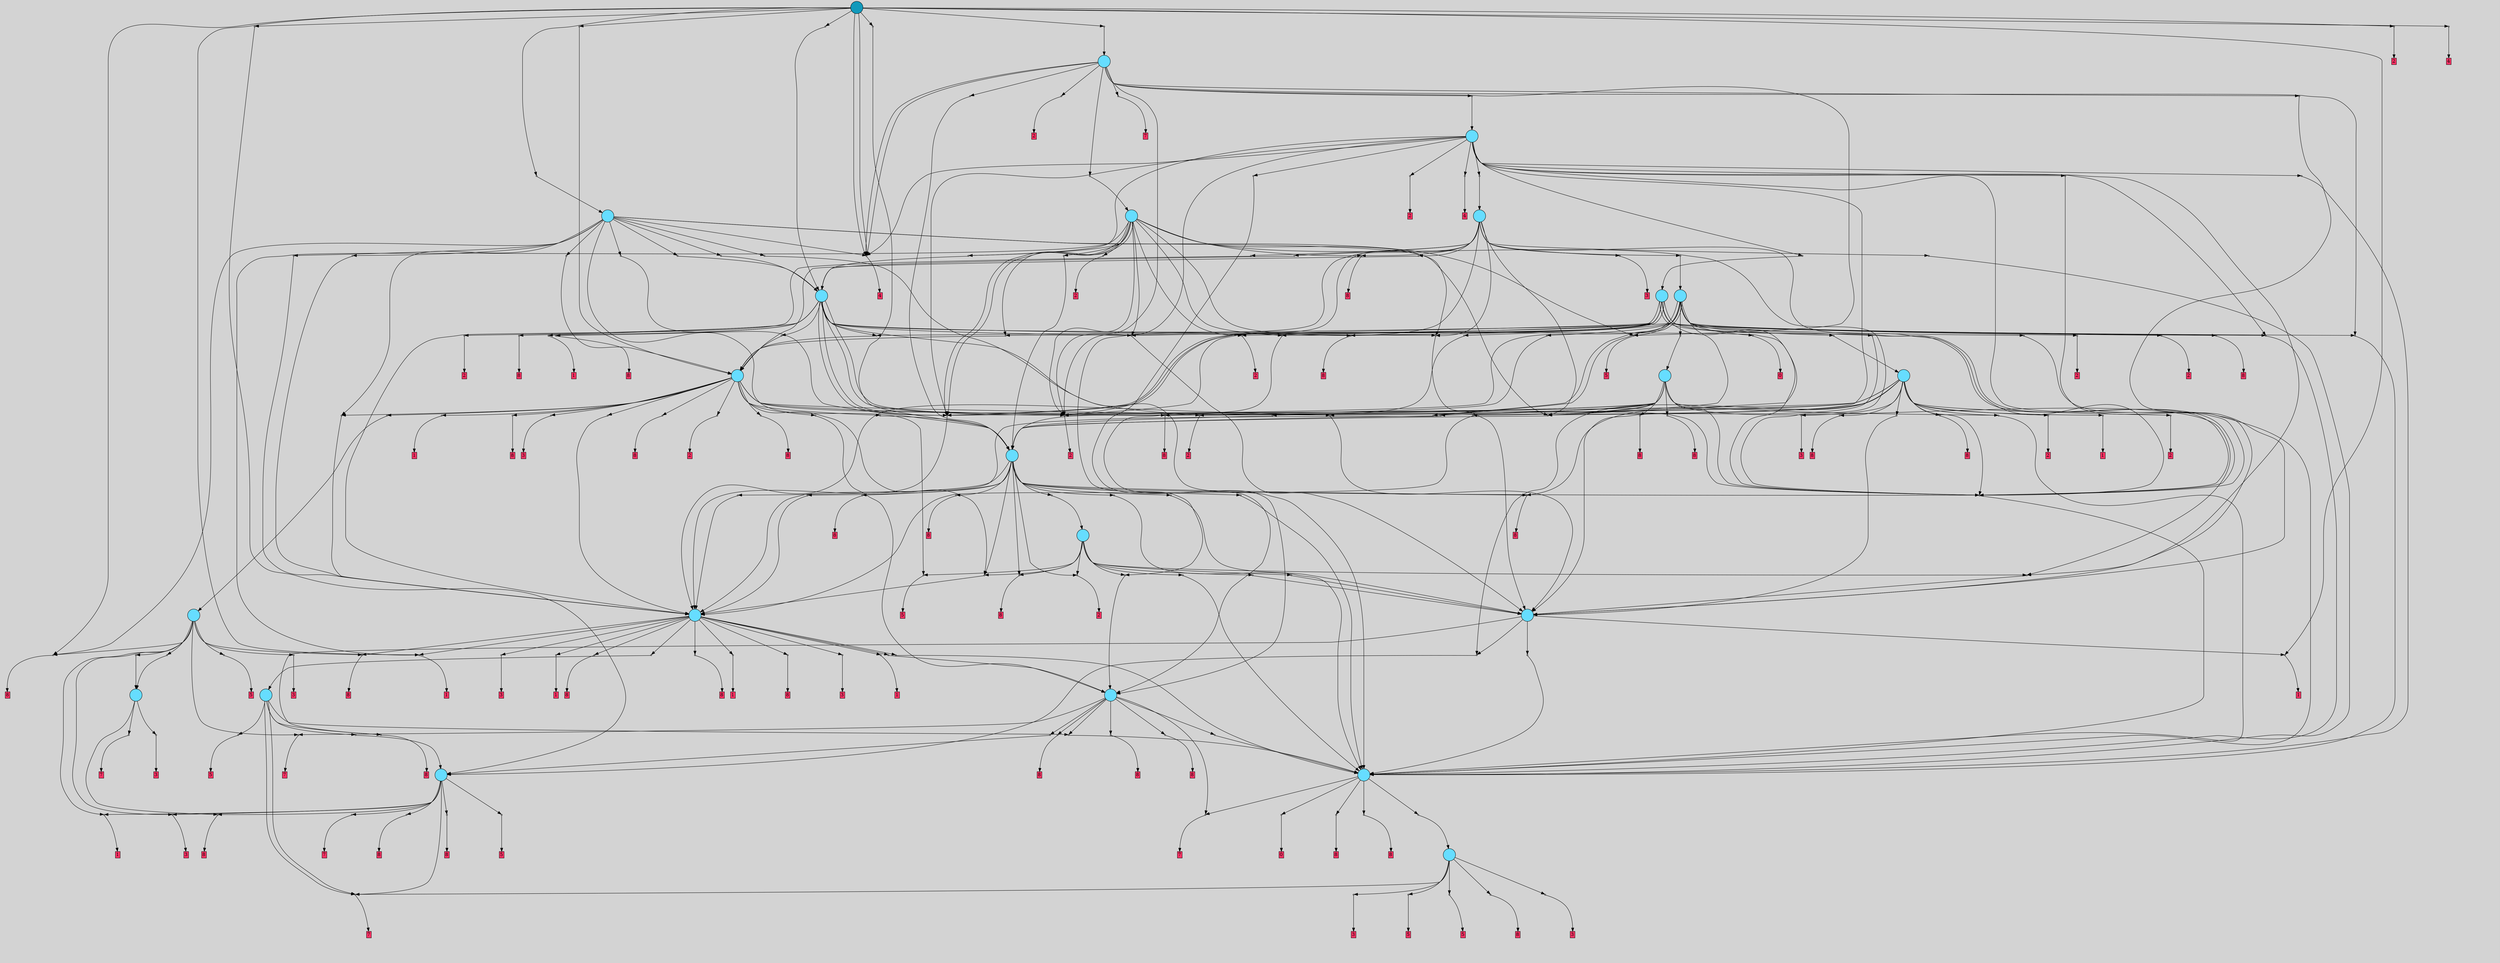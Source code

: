 // File exported with GEGELATI v1.3.1
// On the 2024-07-11 22:49:04
// With the MARL::MarlTPGGraphDotExporter
digraph{
	graph[pad = "0.212, 0.055" bgcolor = lightgray]
	node[shape=circle style = filled label = ""]
		T114 [fillcolor="#66ddff"]
		T218 [fillcolor="#66ddff"]
		T229 [fillcolor="#66ddff"]
		T260 [fillcolor="#66ddff"]
		T272 [fillcolor="#66ddff"]
		T305 [fillcolor="#66ddff"]
		T216 [fillcolor="#66ddff"]
		T324 [fillcolor="#66ddff"]
		T448 [fillcolor="#66ddff"]
		T615 [fillcolor="#66ddff"]
		T669 [fillcolor="#66ddff"]
		T674 [fillcolor="#66ddff"]
		T727 [fillcolor="#66ddff"]
		T770 [fillcolor="#66ddff"]
		T817 [fillcolor="#66ddff"]
		T833 [fillcolor="#66ddff"]
		T839 [fillcolor="#66ddff"]
		T840 [fillcolor="#66ddff"]
		T864 [fillcolor="#66ddff"]
		T882 [fillcolor="#66ddff"]
		T898 [fillcolor="#66ddff"]
		T987 [fillcolor="#66ddff"]
		T1090 [fillcolor="#1199bb"]
		P29604 [fillcolor="#cccccc" shape=point] //
		I29604 [shape=box style=invis label="1|4&4|2#2|5&#92;n2|4&1|2#4|7&#92;n6|4&1|2#2|6&#92;n3|6&2|4#2|0&#92;n6|7&3|1#0|3&#92;n1|4&3|1#4|5&#92;n4|1&3|0#3|3&#92;n0|5&2|1#0|2&#92;n"]
		P29604 -> I29604[style=invis]
		A16656 [fillcolor="#ff3366" shape=box margin=0.03 width=0 height=0 label="3"]
		T114 -> P29604 -> A16656
		P29605 [fillcolor="#cccccc" shape=point] //
		I29605 [shape=box style=invis label="1|3&1|3#4|0&#92;n6|6&1|2#1|6&#92;n4|5&1|1#2|2&#92;n4|0&2|7#4|2&#92;n2|4&3|5#3|5&#92;n4|6&0|4#3|5&#92;n7|7&2|5#3|0&#92;n0|1&4|7#1|6&#92;n"]
		P29605 -> I29605[style=invis]
		A16657 [fillcolor="#ff3366" shape=box margin=0.03 width=0 height=0 label="7"]
		T114 -> P29605 -> A16657
		P29606 [fillcolor="#cccccc" shape=point] //
		I29606 [shape=box style=invis label="3|5&0|6#2|5&#92;n4|4&3|5#4|3&#92;n3|7&4|0#1|5&#92;n8|6&4|7#4|7&#92;n1|2&3|6#1|0&#92;n7|0&2|4#1|3&#92;n2|5&1|3#1|6&#92;n2|2&3|5#4|5&#92;n"]
		P29606 -> I29606[style=invis]
		A16658 [fillcolor="#ff3366" shape=box margin=0.03 width=0 height=0 label="8"]
		T114 -> P29606 -> A16658
		P29607 [fillcolor="#cccccc" shape=point] //
		I29607 [shape=box style=invis label="3|5&0|6#2|5&#92;n0|4&0|1#3|4&#92;n3|7&4|0#1|5&#92;n5|2&4|1#2|0&#92;n2|5&1|3#1|6&#92;n4|4&0|5#2|3&#92;n1|2&3|6#1|0&#92;n7|0&2|4#1|3&#92;n5|6&4|7#4|7&#92;n2|2&3|5#4|5&#92;n"]
		P29607 -> I29607[style=invis]
		A16659 [fillcolor="#ff3366" shape=box margin=0.03 width=0 height=0 label="8"]
		T218 -> P29607 -> A16659
		P29608 [fillcolor="#cccccc" shape=point] //
		I29608 [shape=box style=invis label="7|2&0|6#1|0&#92;n0|4&1|3#1|7&#92;n0|6&3|4#2|5&#92;n6|0&2|1#3|6&#92;n5|5&0|2#0|5&#92;n2|6&3|1#0|2&#92;n5|7&1|5#3|0&#92;n6|2&0|3#1|5&#92;n5|1&2|0#4|3&#92;n5|2&2|2#0|0&#92;n"]
		P29608 -> I29608[style=invis]
		A16660 [fillcolor="#ff3366" shape=box margin=0.03 width=0 height=0 label="7"]
		T218 -> P29608 -> A16660
		P29609 [fillcolor="#cccccc" shape=point] //
		I29609 [shape=box style=invis label="6|3&1|7#4|6&#92;n2|6&1|0#1|7&#92;n3|6&4|1#4|2&#92;n1|2&4|5#0|0&#92;n1|7&3|4#4|5&#92;n6|6&2|7#1|7&#92;n1|3&3|0#0|6&#92;n7|5&1|4#3|3&#92;n4|2&2|7#0|4&#92;n2|0&2|2#3|5&#92;n"]
		P29609 -> I29609[style=invis]
		A16661 [fillcolor="#ff3366" shape=box margin=0.03 width=0 height=0 label="3"]
		T218 -> P29609 -> A16661
		P29610 [fillcolor="#cccccc" shape=point] //
		I29610 [shape=box style=invis label="0|0&0|6#1|7&#92;n3|1&1|5#2|5&#92;n8|7&2|3#1|6&#92;n"]
		P29610 -> I29610[style=invis]
		A16662 [fillcolor="#ff3366" shape=box margin=0.03 width=0 height=0 label="3"]
		T218 -> P29610 -> A16662
		P29611 [fillcolor="#cccccc" shape=point] //
		I29611 [shape=box style=invis label="6|2&3|5#0|2&#92;n6|4&4|6#4|0&#92;n7|6&0|1#4|3&#92;n"]
		P29611 -> I29611[style=invis]
		A16663 [fillcolor="#ff3366" shape=box margin=0.03 width=0 height=0 label="5"]
		T218 -> P29611 -> A16663
		P29612 [fillcolor="#cccccc" shape=point] //
		I29612 [shape=box style=invis label="3|2&2|1#4|0&#92;n1|5&4|5#4|4&#92;n6|7&2|4#3|7&#92;n1|7&2|3#0|6&#92;n3|6&3|5#4|4&#92;n1|4&1|0#0|4&#92;n1|3&4|5#3|2&#92;n6|7&1|6#1|7&#92;n"]
		P29612 -> I29612[style=invis]
		A16664 [fillcolor="#ff3366" shape=box margin=0.03 width=0 height=0 label="5"]
		T218 -> P29612 -> A16664
		P29613 [fillcolor="#cccccc" shape=point] //
		I29613 [shape=box style=invis label="3|5&0|6#2|5&#92;n2|2&3|5#4|5&#92;n3|7&4|0#1|5&#92;n2|5&1|3#1|6&#92;n1|2&3|6#1|0&#92;n7|0&2|4#1|5&#92;n8|6&4|7#4|7&#92;n4|4&0|5#4|3&#92;n"]
		P29613 -> I29613[style=invis]
		A16665 [fillcolor="#ff3366" shape=box margin=0.03 width=0 height=0 label="8"]
		T229 -> P29613 -> A16665
		P29614 [fillcolor="#cccccc" shape=point] //
		I29614 [shape=box style=invis label="4|4&0|6#1|7&#92;n0|2&2|4#1|4&#92;n3|5&4|4#3|7&#92;n0|1&1|1#4|6&#92;n7|7&4|4#4|1&#92;n5|5&1|6#2|6&#92;n7|6&0|1#2|1&#92;n2|4&3|6#0|7&#92;n5|6&0|1#0|2&#92;n"]
		P29614 -> I29614[style=invis]
		A16666 [fillcolor="#ff3366" shape=box margin=0.03 width=0 height=0 label="0"]
		T229 -> P29614 -> A16666
		P29615 [fillcolor="#cccccc" shape=point] //
		I29615 [shape=box style=invis label="6|3&1|7#4|6&#92;n2|6&1|0#1|7&#92;n3|6&4|1#4|2&#92;n1|2&4|5#0|0&#92;n2|0&2|0#3|5&#92;n6|6&2|7#1|7&#92;n1|3&3|0#0|6&#92;n7|5&1|4#3|3&#92;n4|2&2|7#0|4&#92;n1|7&3|4#4|5&#92;n"]
		P29615 -> I29615[style=invis]
		T229 -> P29615 -> T218
		P29616 [fillcolor="#cccccc" shape=point] //
		I29616 [shape=box style=invis label="3|3&0|7#1|6&#92;n4|5&4|1#1|1&#92;n8|5&1|6#4|1&#92;n7|0&2|4#3|0&#92;n"]
		P29616 -> I29616[style=invis]
		A16667 [fillcolor="#ff3366" shape=box margin=0.03 width=0 height=0 label="7"]
		T229 -> P29616 -> A16667
		P29617 [fillcolor="#cccccc" shape=point] //
		I29617 [shape=box style=invis label="3|5&0|6#2|5&#92;n5|6&0|6#2|1&#92;n3|7&4|0#1|5&#92;n2|5&1|3#1|6&#92;n1|2&3|6#1|0&#92;n0|4&0|1#3|4&#92;n7|0&2|4#1|3&#92;n8|6&4|7#4|7&#92;n4|4&0|5#4|3&#92;n2|2&3|5#4|5&#92;n"]
		P29617 -> I29617[style=invis]
		A16668 [fillcolor="#ff3366" shape=box margin=0.03 width=0 height=0 label="8"]
		T229 -> P29617 -> A16668
		P29618 [fillcolor="#cccccc" shape=point] //
		I29618 [shape=box style=invis label="0|5&2|1#2|6&#92;n4|6&3|6#0|3&#92;n6|0&3|1#2|0&#92;n4|0&0|5#4|1&#92;n1|2&4|6#0|2&#92;n"]
		P29618 -> I29618[style=invis]
		A16669 [fillcolor="#ff3366" shape=box margin=0.03 width=0 height=0 label="1"]
		T260 -> P29618 -> A16669
		P29619 [fillcolor="#cccccc" shape=point] //
		I29619 [shape=box style=invis label="6|3&1|7#4|6&#92;n2|6&1|0#1|7&#92;n1|2&4|5#0|0&#92;n1|3&3|0#0|6&#92;n6|6&2|7#1|7&#92;n1|7&3|4#4|5&#92;n7|2&1|4#3|3&#92;n4|2&2|7#0|4&#92;n2|0&2|2#3|5&#92;n"]
		P29619 -> I29619[style=invis]
		A16670 [fillcolor="#ff3366" shape=box margin=0.03 width=0 height=0 label="3"]
		T260 -> P29619 -> A16670
		P29620 [fillcolor="#cccccc" shape=point] //
		I29620 [shape=box style=invis label="7|7&4|2#2|3&#92;n6|5&2|5#3|1&#92;n0|0&3|4#4|7&#92;n4|5&3|5#0|5&#92;n5|2&3|7#1|4&#92;n"]
		P29620 -> I29620[style=invis]
		A16671 [fillcolor="#ff3366" shape=box margin=0.03 width=0 height=0 label="7"]
		T260 -> P29620 -> A16671
		P29621 [fillcolor="#cccccc" shape=point] //
		I29621 [shape=box style=invis label="5|7&4|5#1|3&#92;n3|5&0|6#2|5&#92;n2|2&3|0#4|5&#92;n3|7&4|0#1|5&#92;n5|2&4|1#2|0&#92;n4|4&0|5#4|3&#92;n1|2&3|6#1|0&#92;n7|0&2|4#2|3&#92;n5|6&4|7#4|7&#92;n0|4&0|1#3|4&#92;n"]
		P29621 -> I29621[style=invis]
		A16672 [fillcolor="#ff3366" shape=box margin=0.03 width=0 height=0 label="8"]
		T260 -> P29621 -> A16672
		T260 -> P29608
		P29622 [fillcolor="#cccccc" shape=point] //
		I29622 [shape=box style=invis label="3|5&0|6#2|5&#92;n1|2&3|6#1|0&#92;n3|7&4|0#1|5&#92;n5|2&4|1#2|0&#92;n2|5&1|3#1|6&#92;n4|4&0|5#4|3&#92;n0|4&0|1#3|4&#92;n7|0&2|4#1|3&#92;n5|6&4|7#4|7&#92;n2|2&3|5#4|5&#92;n"]
		P29622 -> I29622[style=invis]
		A16673 [fillcolor="#ff3366" shape=box margin=0.03 width=0 height=0 label="8"]
		T260 -> P29622 -> A16673
		P29623 [fillcolor="#cccccc" shape=point] //
		I29623 [shape=box style=invis label="0|6&2|0#2|5&#92;n3|4&2|2#4|0&#92;n4|5&3|0#2|4&#92;n4|0&0|4#1|5&#92;n"]
		P29623 -> I29623[style=invis]
		A16674 [fillcolor="#ff3366" shape=box margin=0.03 width=0 height=0 label="5"]
		T260 -> P29623 -> A16674
		T260 -> P29606
		P29624 [fillcolor="#cccccc" shape=point] //
		I29624 [shape=box style=invis label="7|2&0|6#1|0&#92;n0|4&1|3#1|7&#92;n0|6&3|4#2|5&#92;n4|5&4|2#2|5&#92;n2|7&1|5#3|0&#92;n6|0&2|1#3|6&#92;n2|6&3|1#0|2&#92;n5|5&0|2#0|5&#92;n6|2&0|3#1|7&#92;n5|2&2|2#0|0&#92;n"]
		P29624 -> I29624[style=invis]
		A16675 [fillcolor="#ff3366" shape=box margin=0.03 width=0 height=0 label="7"]
		T272 -> P29624 -> A16675
		P29625 [fillcolor="#cccccc" shape=point] //
		I29625 [shape=box style=invis label="3|7&4|0#1|5&#92;n2|5&1|3#1|6&#92;n3|5&0|6#2|5&#92;n8|6&4|7#4|4&#92;n1|2&3|6#1|0&#92;n7|0&2|4#1|3&#92;n4|4&2|5#4|3&#92;n"]
		P29625 -> I29625[style=invis]
		T272 -> P29625 -> T114
		P29626 [fillcolor="#cccccc" shape=point] //
		I29626 [shape=box style=invis label="1|7&3|4#4|5&#92;n7|2&1|4#3|3&#92;n2|5&2|2#3|5&#92;n0|3&1|7#4|6&#92;n1|2&3|5#0|0&#92;n4|2&2|7#0|4&#92;n6|6&0|7#1|5&#92;n"]
		P29626 -> I29626[style=invis]
		A16676 [fillcolor="#ff3366" shape=box margin=0.03 width=0 height=0 label="3"]
		T272 -> P29626 -> A16676
		P29627 [fillcolor="#cccccc" shape=point] //
		I29627 [shape=box style=invis label="7|6&0|1#4|3&#92;n6|2&3|5#0|2&#92;n3|7&2|0#1|7&#92;n"]
		P29627 -> I29627[style=invis]
		A16677 [fillcolor="#ff3366" shape=box margin=0.03 width=0 height=0 label="5"]
		T272 -> P29627 -> A16677
		T272 -> P29618
		P29628 [fillcolor="#cccccc" shape=point] //
		I29628 [shape=box style=invis label="7|5&0|6#2|5&#92;n8|6&4|7#4|7&#92;n3|7&4|0#1|5&#92;n4|5&4|4#3|4&#92;n1|2&3|6#1|0&#92;n2|2&3|5#2|5&#92;n3|7&3|5#4|3&#92;n7|0&2|4#1|5&#92;n4|4&0|5#4|3&#92;n"]
		P29628 -> I29628[style=invis]
		A16678 [fillcolor="#ff3366" shape=box margin=0.03 width=0 height=0 label="8"]
		T272 -> P29628 -> A16678
		P29629 [fillcolor="#cccccc" shape=point] //
		I29629 [shape=box style=invis label="0|5&4|2#0|6&#92;n2|2&4|0#2|4&#92;n1|6&2|2#2|7&#92;n8|2&3|2#4|5&#92;n3|3&2|0#1|3&#92;n8|5&1|4#4|1&#92;n6|0&4|3#4|1&#92;n0|3&1|6#0|3&#92;n8|5&0|0#1|6&#92;n6|1&0|0#2|6&#92;n"]
		P29629 -> I29629[style=invis]
		T272 -> P29629 -> T114
		T272 -> P29619
		P29630 [fillcolor="#cccccc" shape=point] //
		I29630 [shape=box style=invis label="1|2&3|6#1|0&#92;n4|4&3|5#4|3&#92;n3|7&4|0#1|5&#92;n8|6&4|7#4|7&#92;n3|5&0|6#2|5&#92;n7|0&2|4#1|3&#92;n2|5&1|3#1|6&#92;n2|6&3|5#4|5&#92;n"]
		P29630 -> I29630[style=invis]
		A16679 [fillcolor="#ff3366" shape=box margin=0.03 width=0 height=0 label="8"]
		T272 -> P29630 -> A16679
		P29631 [fillcolor="#cccccc" shape=point] //
		I29631 [shape=box style=invis label="4|7&1|2#1|4&#92;n0|0&4|0#1|5&#92;n5|7&1|1#3|4&#92;n2|1&2|4#4|1&#92;n"]
		P29631 -> I29631[style=invis]
		T305 -> P29631 -> T229
		P29632 [fillcolor="#cccccc" shape=point] //
		I29632 [shape=box style=invis label="7|6&2|7#3|7&#92;n0|0&4|5#4|2&#92;n8|1&0|4#0|4&#92;n6|5&2|7#0|1&#92;n3|0&1|2#1|1&#92;n0|5&4|0#2|1&#92;n3|0&0|2#0|7&#92;n2|5&2|5#4|6&#92;n4|3&0|3#0|3&#92;n"]
		P29632 -> I29632[style=invis]
		A16680 [fillcolor="#ff3366" shape=box margin=0.03 width=0 height=0 label="8"]
		T305 -> P29632 -> A16680
		P29633 [fillcolor="#cccccc" shape=point] //
		I29633 [shape=box style=invis label="1|0&4|3#0|6&#92;n6|3&3|5#0|0&#92;n8|4&1|7#0|4&#92;n7|6&0|6#0|7&#92;n7|1&3|6#1|2&#92;n6|3&2|5#1|4&#92;n1|2&4|3#4|0&#92;n1|7&1|7#1|3&#92;n"]
		P29633 -> I29633[style=invis]
		T305 -> P29633 -> T260
		T305 -> P29624
		P29634 [fillcolor="#cccccc" shape=point] //
		I29634 [shape=box style=invis label="0|5&4|0#2|1&#92;n4|3&0|6#0|3&#92;n8|1&0|4#0|4&#92;n6|5&2|7#0|1&#92;n3|0&0|2#0|7&#92;n2|5&2|5#4|6&#92;n5|7&3|1#2|0&#92;n0|0&4|5#4|2&#92;n"]
		P29634 -> I29634[style=invis]
		A16681 [fillcolor="#ff3366" shape=box margin=0.03 width=0 height=0 label="8"]
		T305 -> P29634 -> A16681
		T305 -> P29616
		P29635 [fillcolor="#cccccc" shape=point] //
		I29635 [shape=box style=invis label="0|0&4|0#4|5&#92;n4|7&1|2#1|4&#92;n5|7&1|1#3|4&#92;n8|7&3|4#4|3&#92;n2|1&2|4#4|1&#92;n"]
		P29635 -> I29635[style=invis]
		T305 -> P29635 -> T229
		P29636 [fillcolor="#cccccc" shape=point] //
		I29636 [shape=box style=invis label="2|2&3|0#4|5&#92;n3|5&0|6#2|5&#92;n3|7&4|0#1|5&#92;n5|7&4|5#1|3&#92;n5|2&4|1#2|0&#92;n4|4&0|5#4|3&#92;n1|2&3|6#3|0&#92;n4|0&2|4#2|3&#92;n5|6&4|7#4|7&#92;n0|4&0|1#3|4&#92;n"]
		P29636 -> I29636[style=invis]
		A16682 [fillcolor="#ff3366" shape=box margin=0.03 width=0 height=0 label="8"]
		T305 -> P29636 -> A16682
		P29637 [fillcolor="#cccccc" shape=point] //
		I29637 [shape=box style=invis label="5|7&1|1#3|4&#92;n2|1&2|4#4|1&#92;n4|7&1|2#1|4&#92;n0|0&4|0#4|5&#92;n7|7&2|1#3|1&#92;n"]
		P29637 -> I29637[style=invis]
		T216 -> P29637 -> T229
		P29638 [fillcolor="#cccccc" shape=point] //
		I29638 [shape=box style=invis label="1|7&1|1#3|6&#92;n7|6&2|7#3|7&#92;n0|3&4|5#4|2&#92;n6|5&2|7#0|1&#92;n4|3&0|3#0|3&#92;n2|5&2|5#4|6&#92;n0|5&4|0#2|1&#92;n3|0&0|5#2|7&#92;n3|1&4|1#1|2&#92;n"]
		P29638 -> I29638[style=invis]
		A16683 [fillcolor="#ff3366" shape=box margin=0.03 width=0 height=0 label="8"]
		T216 -> P29638 -> A16683
		P29639 [fillcolor="#cccccc" shape=point] //
		I29639 [shape=box style=invis label="7|6&1|7#1|4&#92;n0|5&2|1#2|2&#92;n4|0&0|5#4|1&#92;n1|2&4|6#0|2&#92;n2|2&0|0#0|6&#92;n2|0&3|1#2|0&#92;n"]
		P29639 -> I29639[style=invis]
		A16684 [fillcolor="#ff3366" shape=box margin=0.03 width=0 height=0 label="1"]
		T216 -> P29639 -> A16684
		P29640 [fillcolor="#cccccc" shape=point] //
		I29640 [shape=box style=invis label="1|0&4|3#2|6&#92;n6|3&3|5#0|0&#92;n8|4&1|7#0|4&#92;n6|3&2|5#1|4&#92;n7|1&3|6#1|2&#92;n1|7&1|7#1|3&#92;n1|2&4|3#4|0&#92;n"]
		P29640 -> I29640[style=invis]
		T216 -> P29640 -> T260
		T324 -> P29638
		P29641 [fillcolor="#cccccc" shape=point] //
		I29641 [shape=box style=invis label="8|4&1|0#3|5&#92;n4|5&2|0#1|2&#92;n2|2&4|6#0|4&#92;n3|4&1|1#1|7&#92;n6|0&4|3#3|3&#92;n"]
		P29641 -> I29641[style=invis]
		A16685 [fillcolor="#ff3366" shape=box margin=0.03 width=0 height=0 label="5"]
		T324 -> P29641 -> A16685
		P29642 [fillcolor="#cccccc" shape=point] //
		I29642 [shape=box style=invis label="7|1&3|6#1|2&#92;n1|7&1|7#1|3&#92;n1|0&4|1#0|6&#92;n6|3&3|5#0|0&#92;n1|2&3|3#4|0&#92;n"]
		P29642 -> I29642[style=invis]
		T324 -> P29642 -> T260
		T324 -> P29631
		T324 -> P29608
		T324 -> P29608
		P29643 [fillcolor="#cccccc" shape=point] //
		I29643 [shape=box style=invis label="4|1&0|5#4|1&#92;n0|5&2|1#2|6&#92;n0|1&3|5#1|0&#92;n6|2&4|0#0|6&#92;n2|5&4|0#4|5&#92;n6|0&3|1#2|2&#92;n"]
		P29643 -> I29643[style=invis]
		A16686 [fillcolor="#ff3366" shape=box margin=0.03 width=0 height=0 label="1"]
		T448 -> P29643 -> A16686
		P29644 [fillcolor="#cccccc" shape=point] //
		I29644 [shape=box style=invis label="1|7&1|1#3|6&#92;n0|5&4|0#2|1&#92;n6|5&2|7#0|1&#92;n4|3&0|3#0|3&#92;n2|5&4|5#4|6&#92;n3|1&4|1#1|2&#92;n3|0&0|5#2|7&#92;n7|3&2|7#3|7&#92;n"]
		P29644 -> I29644[style=invis]
		A16687 [fillcolor="#ff3366" shape=box margin=0.03 width=0 height=0 label="8"]
		T448 -> P29644 -> A16687
		P29645 [fillcolor="#cccccc" shape=point] //
		I29645 [shape=box style=invis label="5|7&1|1#4|4&#92;n8|4&0|6#4|5&#92;n0|0&4|0#0|5&#92;n8|1&1|6#3|7&#92;n0|6&0|7#3|6&#92;n"]
		P29645 -> I29645[style=invis]
		T448 -> P29645 -> T229
		P29646 [fillcolor="#cccccc" shape=point] //
		I29646 [shape=box style=invis label="5|5&0|6#2|1&#92;n4|5&4|5#4|5&#92;n0|2&1|3#4|0&#92;n3|2&4|4#4|7&#92;n0|1&1|1#4|6&#92;n4|6&0|6#1|7&#92;n8|0&2|4#2|0&#92;n7|6&1|1#1|1&#92;n4|6&1|2#3|2&#92;n8|6&0|1#0|2&#92;n"]
		P29646 -> I29646[style=invis]
		T448 -> P29646 -> T305
		P29647 [fillcolor="#cccccc" shape=point] //
		I29647 [shape=box style=invis label="0|3&0|6#1|7&#92;n4|0&2|0#4|5&#92;n8|7&2|3#1|6&#92;n"]
		P29647 -> I29647[style=invis]
		A16688 [fillcolor="#ff3366" shape=box margin=0.03 width=0 height=0 label="3"]
		T448 -> P29647 -> A16688
		P29648 [fillcolor="#cccccc" shape=point] //
		I29648 [shape=box style=invis label="0|5&2|1#2|2&#92;n8|6&2|1#4|2&#92;n6|0&3|1#2|0&#92;n4|0&0|5#4|3&#92;n1|2&4|2#0|2&#92;n"]
		P29648 -> I29648[style=invis]
		A16689 [fillcolor="#ff3366" shape=box margin=0.03 width=0 height=0 label="1"]
		T448 -> P29648 -> A16689
		P29649 [fillcolor="#cccccc" shape=point] //
		I29649 [shape=box style=invis label="0|5&0|1#2|2&#92;n0|6&1|6#2|4&#92;n8|3&2|1#0|5&#92;n5|0&4|7#0|1&#92;n0|5&4|5#2|6&#92;n8|3&4|6#0|3&#92;n6|2&4|1#4|4&#92;n"]
		P29649 -> I29649[style=invis]
		A16690 [fillcolor="#ff3366" shape=box margin=0.03 width=0 height=0 label="3"]
		T448 -> P29649 -> A16690
		P29650 [fillcolor="#cccccc" shape=point] //
		I29650 [shape=box style=invis label="6|6&3|3#2|0&#92;n6|2&3|5#0|0&#92;n7|6&1|6#0|1&#92;n1|0&4|3#0|7&#92;n7|1&3|6#1|2&#92;n"]
		P29650 -> I29650[style=invis]
		T448 -> P29650 -> T324
		P29651 [fillcolor="#cccccc" shape=point] //
		I29651 [shape=box style=invis label="1|2&4|6#0|2&#92;n3|1&0|0#0|3&#92;n5|6&3|6#0|3&#92;n4|0&0|5#4|1&#92;n0|5&2|1#2|2&#92;n6|0&3|1#2|0&#92;n"]
		P29651 -> I29651[style=invis]
		A16691 [fillcolor="#ff3366" shape=box margin=0.03 width=0 height=0 label="1"]
		T448 -> P29651 -> A16691
		P29652 [fillcolor="#cccccc" shape=point] //
		I29652 [shape=box style=invis label="7|2&3|6#1|2&#92;n6|3&3|5#0|0&#92;n8|4&1|7#0|4&#92;n6|3&2|5#1|4&#92;n1|0&4|3#2|6&#92;n1|7&1|7#1|3&#92;n1|2&4|3#4|0&#92;n"]
		P29652 -> I29652[style=invis]
		A16692 [fillcolor="#ff3366" shape=box margin=0.03 width=0 height=0 label="1"]
		T448 -> P29652 -> A16692
		T448 -> P29628
		P29653 [fillcolor="#cccccc" shape=point] //
		I29653 [shape=box style=invis label="1|7&1|1#3|6&#92;n0|5&4|0#2|1&#92;n6|5&2|7#0|1&#92;n4|3&0|5#0|3&#92;n7|3&2|3#3|7&#92;n0|1&0|2#1|4&#92;n2|5&4|5#4|6&#92;n3|0&0|5#2|7&#92;n"]
		P29653 -> I29653[style=invis]
		A16693 [fillcolor="#ff3366" shape=box margin=0.03 width=0 height=0 label="8"]
		T448 -> P29653 -> A16693
		P29654 [fillcolor="#cccccc" shape=point] //
		I29654 [shape=box style=invis label="0|5&4|0#2|1&#92;n0|0&4|5#4|2&#92;n8|1&0|4#0|4&#92;n6|5&2|7#0|1&#92;n3|0&1|2#1|1&#92;n3|0&0|2#0|7&#92;n2|5&2|5#4|6&#92;n5|7&3|1#2|0&#92;n4|3&0|3#0|3&#92;n"]
		P29654 -> I29654[style=invis]
		A16694 [fillcolor="#ff3366" shape=box margin=0.03 width=0 height=0 label="8"]
		T448 -> P29654 -> A16694
		P29655 [fillcolor="#cccccc" shape=point] //
		I29655 [shape=box style=invis label="6|6&3|7#1|1&#92;n5|0&0|0#1|6&#92;n3|0&2|7#2|5&#92;n"]
		P29655 -> I29655[style=invis]
		T615 -> P29655 -> T216
		P29656 [fillcolor="#cccccc" shape=point] //
		I29656 [shape=box style=invis label="1|7&1|1#3|6&#92;n1|5&2|4#2|4&#92;n3|0&3|2#1|3&#92;n7|6&2|7#3|7&#92;n0|3&4|5#4|2&#92;n3|1&4|1#1|2&#92;n4|3&0|3#0|3&#92;n8|5&4|5#4|6&#92;n3|0&0|5#2|7&#92;n6|5&2|7#0|1&#92;n"]
		P29656 -> I29656[style=invis]
		A16695 [fillcolor="#ff3366" shape=box margin=0.03 width=0 height=0 label="8"]
		T615 -> P29656 -> A16695
		P29657 [fillcolor="#cccccc" shape=point] //
		I29657 [shape=box style=invis label="8|4&4|6#0|5&#92;n6|5&2|7#0|1&#92;n7|6&2|7#3|7&#92;n0|3&4|5#4|2&#92;n1|7&1|1#3|6&#92;n4|3&0|3#0|3&#92;n2|5&2|5#4|6&#92;n3|1&4|1#1|2&#92;n3|0&0|5#2|7&#92;n0|5&4|4#2|1&#92;n"]
		P29657 -> I29657[style=invis]
		A16696 [fillcolor="#ff3366" shape=box margin=0.03 width=0 height=0 label="2"]
		T615 -> P29657 -> A16696
		P29658 [fillcolor="#cccccc" shape=point] //
		I29658 [shape=box style=invis label="8|1&2|4#4|1&#92;n1|3&3|2#4|0&#92;n8|4&0|4#4|5&#92;n0|0&4|0#1|5&#92;n4|7&1|2#1|4&#92;n"]
		P29658 -> I29658[style=invis]
		T615 -> P29658 -> T229
		P29659 [fillcolor="#cccccc" shape=point] //
		I29659 [shape=box style=invis label="3|1&3|4#4|4&#92;n5|6&3|6#0|2&#92;n2|3&0|1#0|6&#92;n2|7&1|3#3|5&#92;n2|1&0|2#0|7&#92;n1|0&3|1#4|3&#92;n"]
		P29659 -> I29659[style=invis]
		T615 -> P29659 -> T448
		P29660 [fillcolor="#cccccc" shape=point] //
		I29660 [shape=box style=invis label="8|0&3|4#1|0&#92;n2|1&3|2#4|3&#92;n8|6&0|1#0|2&#92;n4|6&3|1#4|0&#92;n0|1&1|1#4|0&#92;n2|1&0|1#0|0&#92;n7|0&1|1#1|1&#92;n0|2&4|3#4|0&#92;n"]
		P29660 -> I29660[style=invis]
		T615 -> P29660 -> T305
		P29661 [fillcolor="#cccccc" shape=point] //
		I29661 [shape=box style=invis label="1|3&1|2#1|4&#92;n6|6&3|7#1|1&#92;n1|7&1|4#1|0&#92;n3|4&3|3#3|4&#92;n3|0&0|4#2|5&#92;n"]
		P29661 -> I29661[style=invis]
		T615 -> P29661 -> T216
		P29662 [fillcolor="#cccccc" shape=point] //
		I29662 [shape=box style=invis label="0|5&2|1#2|2&#92;n2|5&4|0#4|5&#92;n7|4&3|3#0|1&#92;n6|0&3|5#2|2&#92;n4|6&3|6#0|3&#92;n0|3&0|6#0|4&#92;n4|0&2|2#4|3&#92;n7|4&4|6#2|3&#92;n"]
		P29662 -> I29662[style=invis]
		T615 -> P29662 -> T216
		P29663 [fillcolor="#cccccc" shape=point] //
		I29663 [shape=box style=invis label="6|4&4|6#4|0&#92;n7|6&0|0#4|3&#92;n8|0&1|1#2|0&#92;n7|0&4|6#0|0&#92;n"]
		P29663 -> I29663[style=invis]
		A16697 [fillcolor="#ff3366" shape=box margin=0.03 width=0 height=0 label="5"]
		T615 -> P29663 -> A16697
		P29664 [fillcolor="#cccccc" shape=point] //
		I29664 [shape=box style=invis label="1|7&1|1#3|6&#92;n0|3&4|5#4|2&#92;n3|0&3|2#1|3&#92;n7|6&2|7#3|7&#92;n1|5&2|4#2|4&#92;n3|1&4|1#1|2&#92;n4|3&0|3#0|3&#92;n8|5&4|7#4|6&#92;n3|0&0|5#2|7&#92;n6|5&2|7#0|1&#92;n"]
		P29664 -> I29664[style=invis]
		A16698 [fillcolor="#ff3366" shape=box margin=0.03 width=0 height=0 label="8"]
		T669 -> P29664 -> A16698
		T669 -> P29657
		P29665 [fillcolor="#cccccc" shape=point] //
		I29665 [shape=box style=invis label="7|5&2|4#4|2&#92;n8|6&2|6#1|4&#92;n3|5&4|0#0|5&#92;n0|0&0|0#3|7&#92;n0|7&4|6#1|1&#92;n8|1&1|2#1|5&#92;n"]
		P29665 -> I29665[style=invis]
		T669 -> P29665 -> T229
		P29666 [fillcolor="#cccccc" shape=point] //
		I29666 [shape=box style=invis label="1|7&1|1#3|6&#92;n1|6&2|4#2|4&#92;n4|3&0|3#0|3&#92;n7|6&2|7#3|7&#92;n3|0&0|1#4|4&#92;n3|0&3|2#1|3&#92;n6|5&2|7#0|4&#92;n8|5&4|5#4|6&#92;n3|0&0|5#2|7&#92;n5|3&4|5#4|2&#92;n"]
		P29666 -> I29666[style=invis]
		A16699 [fillcolor="#ff3366" shape=box margin=0.03 width=0 height=0 label="8"]
		T669 -> P29666 -> A16699
		P29667 [fillcolor="#cccccc" shape=point] //
		I29667 [shape=box style=invis label="5|0&0|0#2|6&#92;n6|6&3|7#1|1&#92;n3|0&2|7#2|5&#92;n"]
		P29667 -> I29667[style=invis]
		T669 -> P29667 -> T216
		P29668 [fillcolor="#cccccc" shape=point] //
		I29668 [shape=box style=invis label="8|7&4|6#0|3&#92;n3|5&0|3#2|4&#92;n2|3&0|1#0|0&#92;n2|1&3|2#0|7&#92;n2|7&1|3#3|5&#92;n5|6&3|6#0|2&#92;n1|0&3|1#4|3&#92;n"]
		P29668 -> I29668[style=invis]
		T669 -> P29668 -> T448
		P29669 [fillcolor="#cccccc" shape=point] //
		I29669 [shape=box style=invis label="6|0&2|5#1|2&#92;n0|3&1|4#2|1&#92;n"]
		P29669 -> I29669[style=invis]
		A16700 [fillcolor="#ff3366" shape=box margin=0.03 width=0 height=0 label="8"]
		T669 -> P29669 -> A16700
		P29670 [fillcolor="#cccccc" shape=point] //
		I29670 [shape=box style=invis label="3|1&3|4#4|4&#92;n5|6&3|6#0|2&#92;n2|3&0|1#1|6&#92;n1|0&3|1#4|3&#92;n2|1&0|2#0|7&#92;n2|7&1|3#3|5&#92;n"]
		P29670 -> I29670[style=invis]
		T669 -> P29670 -> T448
		P29671 [fillcolor="#cccccc" shape=point] //
		I29671 [shape=box style=invis label="1|0&3|2#4|4&#92;n"]
		P29671 -> I29671[style=invis]
		T669 -> P29671 -> T615
		P29672 [fillcolor="#cccccc" shape=point] //
		I29672 [shape=box style=invis label="0|0&4|0#1|6&#92;n1|3&3|2#4|0&#92;n8|1&2|5#4|1&#92;n8|4&0|4#4|5&#92;n"]
		P29672 -> I29672[style=invis]
		T669 -> P29672 -> T229
		T669 -> P29656
		P29673 [fillcolor="#cccccc" shape=point] //
		I29673 [shape=box style=invis label="0|0&4|0#1|6&#92;n8|1&2|4#4|1&#92;n1|3&3|2#4|0&#92;n2|0&3|0#2|1&#92;n"]
		P29673 -> I29673[style=invis]
		T669 -> P29673 -> T229
		T669 -> P29659
		P29674 [fillcolor="#cccccc" shape=point] //
		I29674 [shape=box style=invis label="3|4&0|6#0|1&#92;n1|7&1|4#1|0&#92;n6|6&3|7#1|1&#92;n3|4&3|3#3|4&#92;n3|0&0|7#2|5&#92;n"]
		P29674 -> I29674[style=invis]
		T674 -> P29674 -> T216
		P29675 [fillcolor="#cccccc" shape=point] //
		I29675 [shape=box style=invis label="8|6&2|0#4|2&#92;n4|5&0|5#4|3&#92;n4|4&3|6#3|0&#92;n1|2&4|2#0|2&#92;n"]
		P29675 -> I29675[style=invis]
		A16701 [fillcolor="#ff3366" shape=box margin=0.03 width=0 height=0 label="1"]
		T674 -> P29675 -> A16701
		P29676 [fillcolor="#cccccc" shape=point] //
		I29676 [shape=box style=invis label="3|6&3|2#4|6&#92;n1|1&1|6#2|6&#92;n0|4&0|2#4|0&#92;n8|0&2|5#3|4&#92;n4|3&0|4#0|5&#92;n"]
		P29676 -> I29676[style=invis]
		T674 -> P29676 -> T448
		P29677 [fillcolor="#cccccc" shape=point] //
		I29677 [shape=box style=invis label="1|7&1|1#3|6&#92;n7|6&2|7#3|7&#92;n0|3&4|5#4|2&#92;n4|3&2|0#2|6&#92;n4|3&0|3#0|3&#92;n3|1&4|1#1|2&#92;n0|5&4|5#2|1&#92;n6|5&2|7#0|1&#92;n3|5&2|5#4|6&#92;n"]
		P29677 -> I29677[style=invis]
		A16702 [fillcolor="#ff3366" shape=box margin=0.03 width=0 height=0 label="8"]
		T674 -> P29677 -> A16702
		P29678 [fillcolor="#cccccc" shape=point] //
		I29678 [shape=box style=invis label="5|7&0|7#2|0&#92;n0|2&1|3#4|0&#92;n5|0&4|4#4|3&#92;n5|2&3|5#3|5&#92;n0|3&3|5#1|2&#92;n3|2&2|5#0|7&#92;n7|5&4|3#1|2&#92;n7|5&2|2#1|2&#92;n7|6&3|1#1|2&#92;n"]
		P29678 -> I29678[style=invis]
		T674 -> P29678 -> T305
		T674 -> P29659
		P29679 [fillcolor="#cccccc" shape=point] //
		I29679 [shape=box style=invis label="3|0&3|3#1|5&#92;n2|2&0|4#2|3&#92;n0|1&0|7#0|2&#92;n8|5&0|2#3|5&#92;n4|4&0|7#2|7&#92;n"]
		P29679 -> I29679[style=invis]
		A16703 [fillcolor="#ff3366" shape=box margin=0.03 width=0 height=0 label="3"]
		T674 -> P29679 -> A16703
		P29680 [fillcolor="#cccccc" shape=point] //
		I29680 [shape=box style=invis label="1|1&3|6#3|1&#92;n8|3&1|1#0|4&#92;n6|3&1|5#2|0&#92;n6|3&2|5#1|4&#92;n0|0&0|7#2|5&#92;n5|2&1|4#2|3&#92;n4|6&0|3#2|0&#92;n"]
		P29680 -> I29680[style=invis]
		T674 -> P29680 -> T272
		P29681 [fillcolor="#cccccc" shape=point] //
		I29681 [shape=box style=invis label="8|4&0|3#0|7&#92;n0|3&1|4#2|1&#92;n5|0&2|5#1|2&#92;n"]
		P29681 -> I29681[style=invis]
		A16704 [fillcolor="#ff3366" shape=box margin=0.03 width=0 height=0 label="8"]
		T674 -> P29681 -> A16704
		P29682 [fillcolor="#cccccc" shape=point] //
		I29682 [shape=box style=invis label="3|1&3|4#4|4&#92;n5|0&3|0#3|6&#92;n5|1&2|6#0|3&#92;n3|3&2|1#2|5&#92;n2|7&1|3#3|6&#92;n1|0&3|6#4|3&#92;n2|1&0|2#0|7&#92;n"]
		P29682 -> I29682[style=invis]
		T674 -> P29682 -> T448
		P29683 [fillcolor="#cccccc" shape=point] //
		I29683 [shape=box style=invis label="6|2&3|5#0|0&#92;n7|1&3|6#1|2&#92;n7|6&1|6#0|1&#92;n6|6&3|3#2|0&#92;n"]
		P29683 -> I29683[style=invis]
		T674 -> P29683 -> T669
		P29684 [fillcolor="#cccccc" shape=point] //
		I29684 [shape=box style=invis label="8|4&4|6#0|5&#92;n6|5&2|7#0|1&#92;n1|7&1|1#3|6&#92;n0|3&4|5#4|2&#92;n7|6&2|7#3|7&#92;n4|3&0|3#0|3&#92;n2|5&2|5#4|6&#92;n3|1&4|1#1|2&#92;n3|0&0|5#2|7&#92;n0|5&4|4#2|7&#92;n"]
		P29684 -> I29684[style=invis]
		A16705 [fillcolor="#ff3366" shape=box margin=0.03 width=0 height=0 label="2"]
		T674 -> P29684 -> A16705
		P29685 [fillcolor="#cccccc" shape=point] //
		I29685 [shape=box style=invis label="6|0&4|4#3|3&#92;n"]
		P29685 -> I29685[style=invis]
		A16706 [fillcolor="#ff3366" shape=box margin=0.03 width=0 height=0 label="8"]
		T674 -> P29685 -> A16706
		T674 -> P29673
		P29686 [fillcolor="#cccccc" shape=point] //
		I29686 [shape=box style=invis label="4|3&0|3#0|3&#92;n8|7&2|6#2|7&#92;n7|5&2|4#2|4&#92;n3|0&3|2#1|3&#92;n7|6&2|7#3|7&#92;n3|1&4|1#1|2&#92;n1|7&1|1#3|6&#92;n8|5&4|5#4|6&#92;n3|0&0|5#2|7&#92;n6|5&2|7#0|1&#92;n"]
		P29686 -> I29686[style=invis]
		A16707 [fillcolor="#ff3366" shape=box margin=0.03 width=0 height=0 label="8"]
		T674 -> P29686 -> A16707
		P29687 [fillcolor="#cccccc" shape=point] //
		I29687 [shape=box style=invis label="3|1&3|4#4|4&#92;n2|4&0|1#1|2&#92;n2|3&0|1#0|6&#92;n2|7&1|3#2|5&#92;n2|1&0|2#0|7&#92;n5|6&3|6#0|2&#92;n1|0&3|1#4|3&#92;n"]
		P29687 -> I29687[style=invis]
		T727 -> P29687 -> T448
		P29688 [fillcolor="#cccccc" shape=point] //
		I29688 [shape=box style=invis label="0|3&1|4#2|1&#92;n5|0&3|5#1|1&#92;n5|0&2|2#4|2&#92;n8|4&1|3#0|7&#92;n"]
		P29688 -> I29688[style=invis]
		A16708 [fillcolor="#ff3366" shape=box margin=0.03 width=0 height=0 label="8"]
		T727 -> P29688 -> A16708
		P29689 [fillcolor="#cccccc" shape=point] //
		I29689 [shape=box style=invis label="4|4&1|5#3|6&#92;n3|5&2|0#0|1&#92;n3|1&1|7#3|4&#92;n6|1&1|3#1|2&#92;n1|7&2|5#1|6&#92;n1|0&4|4#4|2&#92;n0|1&0|3#3|2&#92;n1|1&1|7#2|5&#92;n"]
		P29689 -> I29689[style=invis]
		T727 -> P29689 -> T669
		T727 -> P29685
		P29690 [fillcolor="#cccccc" shape=point] //
		I29690 [shape=box style=invis label="8|7&4|4#4|5&#92;n5|3&0|6#4|5&#92;n6|3&0|4#4|1&#92;n4|0&4|4#2|5&#92;n0|5&3|3#0|2&#92;n2|6&3|6#4|2&#92;n"]
		P29690 -> I29690[style=invis]
		T727 -> P29690 -> T669
		P29691 [fillcolor="#cccccc" shape=point] //
		I29691 [shape=box style=invis label="7|5&2|4#4|2&#92;n8|1&1|2#1|5&#92;n8|6&2|6#1|4&#92;n3|5&4|0#3|5&#92;n0|1&1|6#1|2&#92;n0|3&4|6#1|1&#92;n0|1&4|6#0|1&#92;n0|0&0|0#3|7&#92;n"]
		P29691 -> I29691[style=invis]
		T727 -> P29691 -> T229
		P29692 [fillcolor="#cccccc" shape=point] //
		I29692 [shape=box style=invis label="5|0&3|0#3|6&#92;n8|2&0|0#1|7&#92;n1|0&3|6#4|3&#92;n3|3&2|1#2|5&#92;n2|7&1|3#3|6&#92;n5|1&2|6#0|0&#92;n2|1&0|2#0|7&#92;n"]
		P29692 -> I29692[style=invis]
		T727 -> P29692 -> T448
		P29693 [fillcolor="#cccccc" shape=point] //
		I29693 [shape=box style=invis label="7|0&4|3#3|5&#92;n5|4&2|3#1|0&#92;n6|6&4|5#1|0&#92;n"]
		P29693 -> I29693[style=invis]
		A16709 [fillcolor="#ff3366" shape=box margin=0.03 width=0 height=0 label="8"]
		T727 -> P29693 -> A16709
		T727 -> P29662
		T727 -> P29673
		T727 -> P29674
		P29694 [fillcolor="#cccccc" shape=point] //
		I29694 [shape=box style=invis label="8|0&2|5#3|4&#92;n1|1&1|6#2|6&#92;n0|4&0|2#4|0&#92;n3|6&3|2#4|2&#92;n4|3&0|4#0|5&#92;n0|4&2|7#3|3&#92;n"]
		P29694 -> I29694[style=invis]
		T770 -> P29694 -> T448
		P29695 [fillcolor="#cccccc" shape=point] //
		I29695 [shape=box style=invis label="5|0&1|4#0|0&#92;n4|4&0|7#1|7&#92;n8|5&0|2#3|5&#92;n0|7&0|7#0|2&#92;n"]
		P29695 -> I29695[style=invis]
		A16710 [fillcolor="#ff3366" shape=box margin=0.03 width=0 height=0 label="3"]
		T770 -> P29695 -> A16710
		P29696 [fillcolor="#cccccc" shape=point] //
		I29696 [shape=box style=invis label="3|0&1|6#1|3&#92;n"]
		P29696 -> I29696[style=invis]
		A16711 [fillcolor="#ff3366" shape=box margin=0.03 width=0 height=0 label="8"]
		T770 -> P29696 -> A16711
		P29697 [fillcolor="#cccccc" shape=point] //
		I29697 [shape=box style=invis label="1|0&4|4#4|2&#92;n3|5&2|0#0|1&#92;n3|1&1|7#3|4&#92;n6|1&1|3#1|2&#92;n1|7&2|5#1|6&#92;n4|4&1|5#3|6&#92;n0|1&0|3#3|2&#92;n1|1&1|7#1|5&#92;n"]
		P29697 -> I29697[style=invis]
		T770 -> P29697 -> T669
		T770 -> P29673
		P29698 [fillcolor="#cccccc" shape=point] //
		I29698 [shape=box style=invis label="7|6&2|7#3|7&#92;n1|6&2|4#2|4&#92;n7|5&4|5#4|6&#92;n1|7&1|1#3|6&#92;n3|0&0|1#4|4&#92;n3|0&3|2#2|3&#92;n6|5&2|7#0|4&#92;n3|0&0|5#2|7&#92;n5|3&0|3#0|3&#92;n5|3&4|5#4|2&#92;n"]
		P29698 -> I29698[style=invis]
		A16712 [fillcolor="#ff3366" shape=box margin=0.03 width=0 height=0 label="8"]
		T770 -> P29698 -> A16712
		T770 -> P29640
		P29699 [fillcolor="#cccccc" shape=point] //
		I29699 [shape=box style=invis label="0|3&4|5#4|2&#92;n6|5&2|7#0|1&#92;n2|5&1|5#4|3&#92;n7|6&2|7#0|7&#92;n8|4&4|6#0|5&#92;n4|3&0|3#1|3&#92;n1|7&1|1#3|6&#92;n3|1&4|1#1|2&#92;n3|0&0|5#2|7&#92;n0|5&4|4#2|1&#92;n"]
		P29699 -> I29699[style=invis]
		A16713 [fillcolor="#ff3366" shape=box margin=0.03 width=0 height=0 label="2"]
		T770 -> P29699 -> A16713
		P29700 [fillcolor="#cccccc" shape=point] //
		I29700 [shape=box style=invis label="0|5&2|1#2|5&#92;n7|2&3|3#0|1&#92;n1|2&4|3#0|2&#92;n4|0&2|2#4|2&#92;n2|5&4|0#4|5&#92;n6|0&3|5#2|2&#92;n"]
		P29700 -> I29700[style=invis]
		T770 -> P29700 -> T216
		T770 -> P29691
		P29701 [fillcolor="#cccccc" shape=point] //
		I29701 [shape=box style=invis label="2|5&2|5#3|6&#92;n2|4&4|6#0|5&#92;n1|7&1|1#3|6&#92;n0|3&4|3#4|6&#92;n5|6&2|3#3|1&#92;n6|7&2|7#0|1&#92;n3|0&0|5#2|7&#92;n3|6&2|1#3|2&#92;n"]
		P29701 -> I29701[style=invis]
		A16714 [fillcolor="#ff3366" shape=box margin=0.03 width=0 height=0 label="2"]
		T770 -> P29701 -> A16714
		P29702 [fillcolor="#cccccc" shape=point] //
		I29702 [shape=box style=invis label="7|0&3|5#1|3&#92;n0|0&4|3#3|0&#92;n8|5&3|2#2|4&#92;n"]
		P29702 -> I29702[style=invis]
		A16715 [fillcolor="#ff3366" shape=box margin=0.03 width=0 height=0 label="1"]
		T770 -> P29702 -> A16715
		P29703 [fillcolor="#cccccc" shape=point] //
		I29703 [shape=box style=invis label="2|5&2|5#3|6&#92;n8|4&4|6#0|5&#92;n1|7&1|1#3|6&#92;n7|6&2|7#3|7&#92;n0|3&4|3#4|6&#92;n6|7&2|7#0|1&#92;n5|6&2|3#3|1&#92;n3|0&0|5#2|7&#92;n3|6&2|1#3|2&#92;n"]
		P29703 -> I29703[style=invis]
		A16716 [fillcolor="#ff3366" shape=box margin=0.03 width=0 height=0 label="2"]
		T770 -> P29703 -> A16716
		T770 -> P29669
		P29704 [fillcolor="#cccccc" shape=point] //
		I29704 [shape=box style=invis label="7|6&2|7#3|7&#92;n6|5&2|7#0|1&#92;n2|5&1|5#4|3&#92;n0|3&4|5#4|2&#92;n8|4&4|6#0|5&#92;n4|3&0|3#1|3&#92;n1|7&1|1#3|6&#92;n3|1&4|1#1|2&#92;n3|0&0|5#2|7&#92;n0|5&4|4#2|1&#92;n"]
		P29704 -> I29704[style=invis]
		A16717 [fillcolor="#ff3366" shape=box margin=0.03 width=0 height=0 label="2"]
		T770 -> P29704 -> A16717
		T817 -> P29694
		P29705 [fillcolor="#cccccc" shape=point] //
		I29705 [shape=box style=invis label="2|5&4|0#4|5&#92;n0|7&0|1#2|2&#92;n6|0&3|5#2|2&#92;n4|6&3|6#0|3&#92;n0|3&0|6#0|4&#92;n1|4&1|5#2|3&#92;n3|0&4|1#1|4&#92;n4|7&2|2#4|3&#92;n7|4&4|6#2|3&#92;n3|3&2|6#3|2&#92;n"]
		P29705 -> I29705[style=invis]
		T817 -> P29705 -> T216
		P29706 [fillcolor="#cccccc" shape=point] //
		I29706 [shape=box style=invis label="1|7&1|1#3|6&#92;n6|5&2|7#0|4&#92;n7|5&2|5#4|6&#92;n7|6&2|7#3|7&#92;n3|0&0|1#4|4&#92;n3|0&3|2#2|3&#92;n1|6&2|4#2|4&#92;n3|0&0|5#2|7&#92;n4|3&0|3#0|3&#92;n5|3&4|5#4|2&#92;n"]
		P29706 -> I29706[style=invis]
		A16718 [fillcolor="#ff3366" shape=box margin=0.03 width=0 height=0 label="8"]
		T817 -> P29706 -> A16718
		P29707 [fillcolor="#cccccc" shape=point] //
		I29707 [shape=box style=invis label="7|6&2|7#3|7&#92;n6|5&2|7#0|1&#92;n2|5&1|5#4|3&#92;n0|3&4|5#4|2&#92;n8|4&4|6#0|5&#92;n4|3&0|3#1|3&#92;n3|0&0|5#2|7&#92;n3|1&4|1#1|2&#92;n1|7&1|1#4|6&#92;n0|5&4|4#2|1&#92;n"]
		P29707 -> I29707[style=invis]
		A16719 [fillcolor="#ff3366" shape=box margin=0.03 width=0 height=0 label="2"]
		T817 -> P29707 -> A16719
		P29708 [fillcolor="#cccccc" shape=point] //
		I29708 [shape=box style=invis label="1|2&4|3#2|2&#92;n7|2&3|3#0|1&#92;n6|0&3|5#2|2&#92;n0|5&2|1#2|2&#92;n4|6&3|6#0|3&#92;n2|5&4|0#4|5&#92;n7|4&4|6#2|3&#92;n"]
		P29708 -> I29708[style=invis]
		T817 -> P29708 -> T216
		P29709 [fillcolor="#cccccc" shape=point] //
		I29709 [shape=box style=invis label="0|3&4|5#4|2&#92;n3|5&2|5#3|6&#92;n4|3&2|0#2|6&#92;n6|5&2|7#0|1&#92;n4|3&0|3#0|3&#92;n6|5&1|3#3|2&#92;n1|0&1|1#3|5&#92;n7|1&4|4#4|1&#92;n"]
		P29709 -> I29709[style=invis]
		A16720 [fillcolor="#ff3366" shape=box margin=0.03 width=0 height=0 label="8"]
		T817 -> P29709 -> A16720
		T817 -> P29673
		T817 -> P29704
		P29710 [fillcolor="#cccccc" shape=point] //
		I29710 [shape=box style=invis label="1|7&1|0#1|0&#92;n5|3&3|2#0|0&#92;n0|0&4|0#1|6&#92;n"]
		P29710 -> I29710[style=invis]
		T817 -> P29710 -> T674
		T817 -> P29704
		P29711 [fillcolor="#cccccc" shape=point] //
		I29711 [shape=box style=invis label="4|0&0|5#4|3&#92;n0|5&2|5#2|2&#92;n1|2&4|2#0|2&#92;n8|6&2|7#4|2&#92;n7|0&3|1#2|0&#92;n"]
		P29711 -> I29711[style=invis]
		A16721 [fillcolor="#ff3366" shape=box margin=0.03 width=0 height=0 label="1"]
		T817 -> P29711 -> A16721
		T817 -> P29701
		T817 -> P29694
		P29712 [fillcolor="#cccccc" shape=point] //
		I29712 [shape=box style=invis label="3|7&0|6#4|1&#92;n0|7&4|4#1|6&#92;n3|0&2|0#2|5&#92;n1|7&1|0#1|0&#92;n5|3&3|0#1|0&#92;n"]
		P29712 -> I29712[style=invis]
		T817 -> P29712 -> T674
		P29713 [fillcolor="#cccccc" shape=point] //
		I29713 [shape=box style=invis label="2|7&1|3#0|5&#92;n6|4&2|3#2|5&#92;n2|7&0|2#0|7&#92;n3|1&3|4#4|4&#92;n5|6&0|3#2|1&#92;n"]
		P29713 -> I29713[style=invis]
		T833 -> P29713 -> T727
		P29714 [fillcolor="#cccccc" shape=point] //
		I29714 [shape=box style=invis label="3|1&1|7#3|4&#92;n3|7&2|0#0|1&#92;n1|1&1|7#2|5&#92;n6|1&1|3#1|2&#92;n0|1&0|3#3|2&#92;n0|0&4|4#4|1&#92;n6|1&3|0#1|4&#92;n1|7&2|5#1|6&#92;n"]
		P29714 -> I29714[style=invis]
		T833 -> P29714 -> T669
		P29715 [fillcolor="#cccccc" shape=point] //
		I29715 [shape=box style=invis label="8|1&1|5#4|2&#92;n0|0&4|0#1|6&#92;n1|3&3|2#4|0&#92;n8|2&2|4#4|1&#92;n0|2&2|4#4|7&#92;n6|7&2|7#0|3&#92;n"]
		P29715 -> I29715[style=invis]
		T833 -> P29715 -> T229
		P29716 [fillcolor="#cccccc" shape=point] //
		I29716 [shape=box style=invis label="0|5&2|1#2|2&#92;n2|5&4|0#4|5&#92;n6|0&3|5#2|2&#92;n1|5&0|6#0|1&#92;n6|6&3|6#0|3&#92;n0|3&0|6#0|4&#92;n4|0&2|2#4|3&#92;n7|4&4|6#2|3&#92;n"]
		P29716 -> I29716[style=invis]
		A16722 [fillcolor="#ff3366" shape=box margin=0.03 width=0 height=0 label="0"]
		T833 -> P29716 -> A16722
		P29717 [fillcolor="#cccccc" shape=point] //
		I29717 [shape=box style=invis label="7|6&0|0#4|3&#92;n6|4&4|6#4|0&#92;n7|0&4|6#2|0&#92;n"]
		P29717 -> I29717[style=invis]
		A16723 [fillcolor="#ff3366" shape=box margin=0.03 width=0 height=0 label="5"]
		T833 -> P29717 -> A16723
		P29718 [fillcolor="#cccccc" shape=point] //
		I29718 [shape=box style=invis label="6|1&0|4#4|0&#92;n8|4&2|4#0|5&#92;n0|7&0|0#4|7&#92;n8|0&3|2#4|5&#92;n0|1&4|4#2|1&#92;n5|2&0|1#0|7&#92;n"]
		P29718 -> I29718[style=invis]
		T833 -> P29718 -> T770
		T833 -> P29710
		P29719 [fillcolor="#cccccc" shape=point] //
		I29719 [shape=box style=invis label="2|3&0|2#3|7&#92;n3|0&3|5#2|3&#92;n3|2&1|6#0|4&#92;n0|0&4|7#1|6&#92;n"]
		P29719 -> I29719[style=invis]
		T833 -> P29719 -> T229
		P29720 [fillcolor="#cccccc" shape=point] //
		I29720 [shape=box style=invis label="0|0&4|0#1|6&#92;n2|0&4|0#2|1&#92;n1|3&3|2#4|0&#92;n"]
		P29720 -> I29720[style=invis]
		T833 -> P29720 -> T229
		T833 -> P29689
		T833 -> P29694
		T833 -> P29697
		T833 -> P29689
		P29721 [fillcolor="#cccccc" shape=point] //
		I29721 [shape=box style=invis label="8|0&2|5#2|4&#92;n1|1&1|6#2|6&#92;n0|4&0|2#4|0&#92;n3|6&3|2#4|2&#92;n0|4&2|7#3|3&#92;n4|3&0|4#0|5&#92;n"]
		P29721 -> I29721[style=invis]
		T833 -> P29721 -> T448
		T839 -> P29694
		P29722 [fillcolor="#cccccc" shape=point] //
		I29722 [shape=box style=invis label="1|0&4|4#4|2&#92;n1|1&1|7#1|5&#92;n3|1&1|7#3|4&#92;n6|1&1|3#1|2&#92;n4|4&0|5#3|6&#92;n0|1&0|3#3|2&#92;n3|5&2|0#0|1&#92;n"]
		P29722 -> I29722[style=invis]
		T839 -> P29722 -> T669
		T839 -> P29705
		P29723 [fillcolor="#cccccc" shape=point] //
		I29723 [shape=box style=invis label="1|7&1|1#3|6&#92;n1|6&2|4#2|4&#92;n7|5&4|5#4|6&#92;n7|6&2|7#3|7&#92;n3|0&0|1#4|4&#92;n3|0&3|2#2|3&#92;n6|5&2|7#0|4&#92;n3|0&0|5#2|7&#92;n4|3&0|3#0|3&#92;n5|3&4|5#4|2&#92;n"]
		P29723 -> I29723[style=invis]
		A16724 [fillcolor="#ff3366" shape=box margin=0.03 width=0 height=0 label="8"]
		T839 -> P29723 -> A16724
		T839 -> P29704
		T839 -> P29708
		P29724 [fillcolor="#cccccc" shape=point] //
		I29724 [shape=box style=invis label="3|5&2|5#3|6&#92;n0|3&4|5#4|2&#92;n4|3&2|0#2|6&#92;n4|3&0|3#0|3&#92;n1|7&1|1#3|5&#92;n6|5&2|7#0|1&#92;n0|5&4|5#2|1&#92;n"]
		P29724 -> I29724[style=invis]
		A16725 [fillcolor="#ff3366" shape=box margin=0.03 width=0 height=0 label="8"]
		T839 -> P29724 -> A16725
		T839 -> P29673
		P29725 [fillcolor="#cccccc" shape=point] //
		I29725 [shape=box style=invis label="8|0&1|4#1|0&#92;n8|6&0|1#0|2&#92;n2|1&3|2#4|3&#92;n4|6&3|1#4|0&#92;n0|1&1|1#4|0&#92;n2|1&0|1#0|0&#92;n7|0&1|1#1|1&#92;n0|2&4|3#4|0&#92;n"]
		P29725 -> I29725[style=invis]
		T839 -> P29725 -> T305
		P29726 [fillcolor="#cccccc" shape=point] //
		I29726 [shape=box style=invis label="0|0&4|0#1|6&#92;n8|1&2|4#4|1&#92;n1|3&3|2#4|0&#92;n2|0&3|0#1|1&#92;n2|4&2|0#2|2&#92;n"]
		P29726 -> I29726[style=invis]
		T839 -> P29726 -> T817
		P29727 [fillcolor="#cccccc" shape=point] //
		I29727 [shape=box style=invis label="0|0&4|0#1|6&#92;n5|3&3|2#0|0&#92;n8|2&0|4#2|0&#92;n1|7&1|5#1|0&#92;n"]
		P29727 -> I29727[style=invis]
		T839 -> P29727 -> T674
		P29728 [fillcolor="#cccccc" shape=point] //
		I29728 [shape=box style=invis label="7|6&2|4#3|7&#92;n2|5&1|5#4|3&#92;n6|5&2|7#0|1&#92;n7|2&3|6#1|4&#92;n3|1&4|1#1|1&#92;n6|0&1|5#0|5&#92;n4|3&0|3#1|3&#92;n1|7&1|1#3|6&#92;n0|3&4|5#4|2&#92;n3|0&0|5#2|7&#92;n"]
		P29728 -> I29728[style=invis]
		A16726 [fillcolor="#ff3366" shape=box margin=0.03 width=0 height=0 label="2"]
		T839 -> P29728 -> A16726
		T839 -> P29694
		P29729 [fillcolor="#cccccc" shape=point] //
		I29729 [shape=box style=invis label="2|5&2|5#0|6&#92;n6|7&2|7#1|1&#92;n5|6&2|3#3|1&#92;n7|6&2|7#3|7&#92;n1|7&1|1#3|6&#92;n0|3&4|3#0|6&#92;n8|1&1|2#2|0&#92;n8|4&4|6#0|5&#92;n3|0&1|5#2|7&#92;n2|6&2|1#3|2&#92;n"]
		P29729 -> I29729[style=invis]
		A16727 [fillcolor="#ff3366" shape=box margin=0.03 width=0 height=0 label="2"]
		T839 -> P29729 -> A16727
		T839 -> P29652
		T840 -> P29694
		T840 -> P29697
		P29730 [fillcolor="#cccccc" shape=point] //
		I29730 [shape=box style=invis label="0|0&0|4#0|4&#92;n8|6&1|6#3|3&#92;n1|0&0|7#2|6&#92;n"]
		P29730 -> I29730[style=invis]
		T840 -> P29730 -> T216
		T840 -> P29723
		P29731 [fillcolor="#cccccc" shape=point] //
		I29731 [shape=box style=invis label="7|6&2|7#3|7&#92;n2|5&1|5#4|3&#92;n6|5&2|7#0|1&#92;n0|3&4|5#4|2&#92;n8|4&4|6#0|5&#92;n0|3&0|3#1|3&#92;n1|7&1|1#3|6&#92;n3|1&4|1#1|2&#92;n3|0&0|5#2|7&#92;n0|5&4|4#2|1&#92;n"]
		P29731 -> I29731[style=invis]
		A16728 [fillcolor="#ff3366" shape=box margin=0.03 width=0 height=0 label="2"]
		T840 -> P29731 -> A16728
		T840 -> P29708
		T840 -> P29673
		T840 -> P29725
		T840 -> P29673
		T840 -> P29727
		P29732 [fillcolor="#cccccc" shape=point] //
		I29732 [shape=box style=invis label="7|6&2|4#3|7&#92;n6|5&2|7#0|1&#92;n2|5&1|5#4|3&#92;n7|2&3|6#1|4&#92;n3|1&4|1#1|2&#92;n4|3&0|3#1|3&#92;n1|7&1|1#3|6&#92;n0|3&4|5#4|2&#92;n3|0&0|5#2|7&#92;n0|5&4|4#2|1&#92;n"]
		P29732 -> I29732[style=invis]
		A16729 [fillcolor="#ff3366" shape=box margin=0.03 width=0 height=0 label="2"]
		T840 -> P29732 -> A16729
		P29733 [fillcolor="#cccccc" shape=point] //
		I29733 [shape=box style=invis label="3|0&1|5#1|3&#92;n3|7&0|2#4|7&#92;n"]
		P29733 -> I29733[style=invis]
		A16730 [fillcolor="#ff3366" shape=box margin=0.03 width=0 height=0 label="8"]
		T840 -> P29733 -> A16730
		T840 -> P29694
		T840 -> P29729
		T840 -> P29704
		P29734 [fillcolor="#cccccc" shape=point] //
		I29734 [shape=box style=invis label="8|0&2|5#3|4&#92;n1|1&1|6#2|2&#92;n3|6&3|2#4|2&#92;n0|4&0|2#4|0&#92;n5|2&4|7#3|7&#92;n4|3&0|4#0|5&#92;n0|4&2|7#3|3&#92;n"]
		P29734 -> I29734[style=invis]
		T864 -> P29734 -> T448
		P29735 [fillcolor="#cccccc" shape=point] //
		I29735 [shape=box style=invis label="3|2&1|6#1|3&#92;n4|7&3|0#2|0&#92;n5|3&2|2#2|5&#92;n1|3&2|4#3|1&#92;n2|5&3|2#2|6&#92;n3|2&2|7#1|4&#92;n6|0&0|2#3|2&#92;n2|2&0|0#4|5&#92;n3|6&0|2#4|5&#92;n"]
		P29735 -> I29735[style=invis]
		A16731 [fillcolor="#ff3366" shape=box margin=0.03 width=0 height=0 label="3"]
		T864 -> P29735 -> A16731
		T864 -> P29697
		T864 -> P29705
		P29736 [fillcolor="#cccccc" shape=point] //
		I29736 [shape=box style=invis label="1|7&1|1#3|6&#92;n4|3&0|3#0|7&#92;n7|5&4|5#4|6&#92;n7|6&2|7#3|7&#92;n3|0&0|1#4|4&#92;n3|0&3|2#2|3&#92;n3|0&0|5#2|7&#92;n1|6&2|4#2|4&#92;n2|5&1|5#3|0&#92;n5|3&4|5#4|2&#92;n"]
		P29736 -> I29736[style=invis]
		T864 -> P29736 -> T833
		T864 -> P29704
		T864 -> P29724
		T864 -> P29673
		T864 -> P29660
		P29737 [fillcolor="#cccccc" shape=point] //
		I29737 [shape=box style=invis label="8|1&2|4#4|1&#92;n7|1&1|5#2|4&#92;n0|0&4|0#1|6&#92;n1|3&3|2#4|0&#92;n2|0&3|0#0|1&#92;n"]
		P29737 -> I29737[style=invis]
		T864 -> P29737 -> T229
		P29738 [fillcolor="#cccccc" shape=point] //
		I29738 [shape=box style=invis label="1|7&1|5#1|5&#92;n0|1&4|0#1|6&#92;n"]
		P29738 -> I29738[style=invis]
		T864 -> P29738 -> T674
		T864 -> P29723
		P29739 [fillcolor="#cccccc" shape=point] //
		I29739 [shape=box style=invis label="0|0&4|0#1|6&#92;n2|4&2|0#2|2&#92;n8|1&2|4#4|1&#92;n2|0&3|0#1|1&#92;n2|4&2|2#3|6&#92;n"]
		P29739 -> I29739[style=invis]
		T864 -> P29739 -> T817
		T882 -> P29694
		T882 -> P29697
		P29740 [fillcolor="#cccccc" shape=point] //
		I29740 [shape=box style=invis label="2|5&4|0#4|5&#92;n0|7&0|1#2|2&#92;n8|0&3|5#2|2&#92;n4|6&3|6#0|3&#92;n0|3&0|6#0|4&#92;n3|3&2|6#3|2&#92;n3|0&4|1#1|4&#92;n7|6&4|6#2|3&#92;n4|7&2|2#4|3&#92;n1|4&1|5#2|3&#92;n"]
		P29740 -> I29740[style=invis]
		T882 -> P29740 -> T216
		P29741 [fillcolor="#cccccc" shape=point] //
		I29741 [shape=box style=invis label="1|7&1|1#3|6&#92;n1|6&2|4#2|4&#92;n4|3&0|3#0|3&#92;n7|6&2|7#3|7&#92;n3|0&0|1#4|4&#92;n3|0&3|2#2|3&#92;n6|5&2|7#0|4&#92;n3|0&0|5#2|7&#92;n7|6&4|5#4|6&#92;n5|3&4|5#4|2&#92;n"]
		P29741 -> I29741[style=invis]
		T882 -> P29741 -> T840
		P29742 [fillcolor="#cccccc" shape=point] //
		I29742 [shape=box style=invis label="7|6&2|7#3|7&#92;n6|5&2|7#0|1&#92;n2|5&1|5#4|3&#92;n0|3&4|5#4|2&#92;n8|4&4|6#0|5&#92;n4|3&0|3#1|3&#92;n0|5&4|4#2|1&#92;n3|1&3|1#1|2&#92;n3|0&0|5#2|7&#92;n1|7&1|1#3|6&#92;n"]
		P29742 -> I29742[style=invis]
		A16732 [fillcolor="#ff3366" shape=box margin=0.03 width=0 height=0 label="2"]
		T882 -> P29742 -> A16732
		P29743 [fillcolor="#cccccc" shape=point] //
		I29743 [shape=box style=invis label="5|2&0|6#1|6&#92;n2|0&4|2#4|6&#92;n2|6&4|3#4|3&#92;n"]
		P29743 -> I29743[style=invis]
		T882 -> P29743 -> T864
		P29744 [fillcolor="#cccccc" shape=point] //
		I29744 [shape=box style=invis label="1|7&1|4#3|5&#92;n6|4&0|1#2|3&#92;n7|6&3|5#3|3&#92;n5|7&1|7#0|4&#92;n0|6&0|4#0|1&#92;n7|0&1|6#0|2&#92;n5|4&4|2#1|2&#92;n2|1&0|6#4|3&#92;n"]
		P29744 -> I29744[style=invis]
		T882 -> P29744 -> T229
		T882 -> P29673
		T882 -> P29704
		T882 -> P29662
		P29745 [fillcolor="#cccccc" shape=point] //
		I29745 [shape=box style=invis label="8|0&3|4#1|0&#92;n2|1&3|2#4|3&#92;n8|6&0|1#0|2&#92;n5|5&4|0#4|7&#92;n2|1&0|1#0|0&#92;n0|1&1|1#4|0&#92;n7|0&1|1#1|1&#92;n6|2&4|3#4|0&#92;n"]
		P29745 -> I29745[style=invis]
		T882 -> P29745 -> T305
		T882 -> P29726
		T882 -> P29720
		P29746 [fillcolor="#cccccc" shape=point] //
		I29746 [shape=box style=invis label="0|4&0|2#4|0&#92;n1|1&1|6#2|6&#92;n8|0&2|5#2|4&#92;n1|4&2|7#3|3&#92;n3|1&2|1#4|2&#92;n4|3&0|4#0|5&#92;n"]
		P29746 -> I29746[style=invis]
		A16733 [fillcolor="#ff3366" shape=box margin=0.03 width=0 height=0 label="4"]
		T882 -> P29746 -> A16733
		P29747 [fillcolor="#cccccc" shape=point] //
		I29747 [shape=box style=invis label="1|7&1|1#3|6&#92;n1|6&2|4#2|4&#92;n7|5&4|5#4|6&#92;n7|1&2|7#3|7&#92;n3|0&3|2#2|3&#92;n3|0&0|1#4|4&#92;n6|5&2|7#0|4&#92;n3|0&0|5#2|7&#92;n5|3&4|5#4|2&#92;n"]
		P29747 -> I29747[style=invis]
		A16734 [fillcolor="#ff3366" shape=box margin=0.03 width=0 height=0 label="4"]
		T882 -> P29747 -> A16734
		P29748 [fillcolor="#cccccc" shape=point] //
		I29748 [shape=box style=invis label="8|1&1|5#4|2&#92;n0|2&2|4#4|5&#92;n1|3&3|2#4|0&#92;n0|0&4|5#1|6&#92;n4|2&2|6#2|5&#92;n"]
		P29748 -> I29748[style=invis]
		T898 -> P29748 -> T229
		P29749 [fillcolor="#cccccc" shape=point] //
		I29749 [shape=box style=invis label="5|3&3|2#0|0&#92;n1|7&1|0#1|0&#92;n6|1&1|0#4|1&#92;n0|0&4|0#1|6&#92;n"]
		P29749 -> I29749[style=invis]
		T898 -> P29749 -> T674
		P29750 [fillcolor="#cccccc" shape=point] //
		I29750 [shape=box style=invis label="8|0&2|1#3|4&#92;n1|1&1|6#2|6&#92;n3|0&2|0#4|0&#92;n0|3&0|4#0|5&#92;n0|4&2|7#3|2&#92;n3|6&3|2#4|2&#92;n"]
		P29750 -> I29750[style=invis]
		T898 -> P29750 -> T448
		P29751 [fillcolor="#cccccc" shape=point] //
		I29751 [shape=box style=invis label="1|0&4|4#4|6&#92;n0|1&0|3#3|2&#92;n1|3&2|5#1|6&#92;n1|1&1|7#0|0&#92;n4|4&1|5#3|6&#92;n6|4&1|4#2|2&#92;n0|6&1|5#2|0&#92;n"]
		P29751 -> I29751[style=invis]
		T898 -> P29751 -> T669
		T898 -> P29746
		P29752 [fillcolor="#cccccc" shape=point] //
		I29752 [shape=box style=invis label="0|2&4|0#1|6&#92;n8|1&2|4#4|1&#92;n2|4&2|2#2|5&#92;n1|3&2|2#4|0&#92;n7|2&4|0#3|5&#92;n2|0&3|0#1|1&#92;n"]
		P29752 -> I29752[style=invis]
		T898 -> P29752 -> T817
		T898 -> P29697
		T898 -> P29717
		T898 -> P29663
		T898 -> P29630
		P29753 [fillcolor="#cccccc" shape=point] //
		I29753 [shape=box style=invis label="0|1&4|1#4|4&#92;n0|1&4|0#2|7&#92;n1|7&1|3#2|6&#92;n6|2&2|5#3|6&#92;n2|7&3|0#0|3&#92;n8|0&2|3#1|7&#92;n"]
		P29753 -> I29753[style=invis]
		T898 -> P29753 -> T817
		P29754 [fillcolor="#cccccc" shape=point] //
		I29754 [shape=box style=invis label="4|4&3|7#4|4&#92;n3|0&3|7#1|7&#92;n8|3&2|0#2|3&#92;n6|6&3|0#3|5&#92;n1|1&1|2#2|6&#92;n3|6&3|2#4|2&#92;n4|3&0|4#0|5&#92;n"]
		P29754 -> I29754[style=invis]
		T898 -> P29754 -> T448
		T898 -> P29682
		P29755 [fillcolor="#cccccc" shape=point] //
		I29755 [shape=box style=invis label="4|4&1|5#3|6&#92;n1|1&1|7#2|5&#92;n3|5&2|0#0|1&#92;n8|3&0|4#0|6&#92;n1|1&2|5#1|6&#92;n3|1&1|7#3|4&#92;n0|1&0|3#0|2&#92;n5|0&4|4#4|2&#92;n"]
		P29755 -> I29755[style=invis]
		T987 -> P29755 -> T669
		P29756 [fillcolor="#cccccc" shape=point] //
		I29756 [shape=box style=invis label="7|3&3|4#1|1&#92;n8|2&2|6#4|7&#92;n0|7&3|1#3|2&#92;n8|3&3|6#2|3&#92;n0|6&3|6#0|3&#92;n7|4&0|6#3|7&#92;n2|0&1|2#4|5&#92;n"]
		P29756 -> I29756[style=invis]
		T987 -> P29756 -> T882
		P29757 [fillcolor="#cccccc" shape=point] //
		I29757 [shape=box style=invis label="7|6&0|3#4|3&#92;n3|7&1|5#1|5&#92;n8|4&3|4#1|7&#92;n5|0&1|4#4|4&#92;n"]
		P29757 -> I29757[style=invis]
		T987 -> P29757 -> T839
		T987 -> P29746
		T987 -> P29717
		P29758 [fillcolor="#cccccc" shape=point] //
		I29758 [shape=box style=invis label="1|2&4|3#0|2&#92;n6|0&3|5#2|2&#92;n7|2&3|3#0|1&#92;n0|5&2|1#2|2&#92;n4|6&3|6#0|3&#92;n2|5&4|0#4|5&#92;n7|4&4|6#2|3&#92;n"]
		P29758 -> I29758[style=invis]
		T987 -> P29758 -> T216
		P29759 [fillcolor="#cccccc" shape=point] //
		I29759 [shape=box style=invis label="7|6&2|7#3|7&#92;n6|5&2|7#0|1&#92;n2|5&1|5#4|3&#92;n0|3&4|5#4|2&#92;n8|4&4|6#0|3&#92;n0|3&0|3#1|3&#92;n1|7&1|1#3|6&#92;n0|5&4|4#3|1&#92;n3|0&0|5#2|7&#92;n3|1&4|1#1|2&#92;n"]
		P29759 -> I29759[style=invis]
		A16735 [fillcolor="#ff3366" shape=box margin=0.03 width=0 height=0 label="2"]
		T987 -> P29759 -> A16735
		P29760 [fillcolor="#cccccc" shape=point] //
		I29760 [shape=box style=invis label="2|6&3|1#0|2&#92;n5|7&1|5#3|0&#92;n6|0&3|1#3|6&#92;n0|6&3|4#2|5&#92;n7|5&0|2#0|5&#92;n6|2&0|3#1|5&#92;n6|1&3|1#3|6&#92;n5|1&2|0#4|3&#92;n5|2&2|2#0|0&#92;n"]
		P29760 -> I29760[style=invis]
		A16736 [fillcolor="#ff3366" shape=box margin=0.03 width=0 height=0 label="7"]
		T987 -> P29760 -> A16736
		T987 -> P29704
		T987 -> P29746
		T987 -> P29719
		P29761 [fillcolor="#cccccc" shape=point] //
		I29761 [shape=box style=invis label="0|4&4|1#1|3&#92;n4|0&1|0#2|7&#92;n4|1&3|7#3|3&#92;n5|2&1|1#2|4&#92;n"]
		P29761 -> I29761[style=invis]
		T1090 -> P29761 -> T669
		P29762 [fillcolor="#cccccc" shape=point] //
		I29762 [shape=box style=invis label="8|3&3|6#2|3&#92;n0|6&3|6#0|3&#92;n8|3&1|6#4|4&#92;n8|2&2|6#0|7&#92;n7|4&0|6#3|7&#92;n0|2&3|1#3|2&#92;n2|0&3|2#4|5&#92;n"]
		P29762 -> I29762[style=invis]
		T1090 -> P29762 -> T898
		P29763 [fillcolor="#cccccc" shape=point] //
		I29763 [shape=box style=invis label="6|5&1|7#0|1&#92;n5|4&2|6#0|3&#92;n7|1&1|3#0|7&#92;n1|6&0|6#3|2&#92;n2|5&3|5#4|3&#92;n2|6&0|3#2|5&#92;n3|0&0|1#2|6&#92;n"]
		P29763 -> I29763[style=invis]
		A16737 [fillcolor="#ff3366" shape=box margin=0.03 width=0 height=0 label="2"]
		T1090 -> P29763 -> A16737
		P29764 [fillcolor="#cccccc" shape=point] //
		I29764 [shape=box style=invis label="7|7&3|2#2|4&#92;n6|3&3|5#0|4&#92;n7|1&3|6#1|2&#92;n8|4&1|7#2|4&#92;n7|6&0|6#0|7&#92;n6|3&2|5#1|4&#92;n1|2&4|3#1|0&#92;n1|0&4|3#0|6&#92;n"]
		P29764 -> I29764[style=invis]
		T1090 -> P29764 -> T260
		P29765 [fillcolor="#cccccc" shape=point] //
		I29765 [shape=box style=invis label="8|3&4|1#0|3&#92;n6|2&0|1#4|5&#92;n8|0&1|4#4|5&#92;n"]
		P29765 -> I29765[style=invis]
		T1090 -> P29765 -> T987
		P29766 [fillcolor="#cccccc" shape=point] //
		I29766 [shape=box style=invis label="0|2&4|0#1|6&#92;n8|0&2|4#4|1&#92;n8|6&4|3#4|7&#92;n"]
		P29766 -> I29766[style=invis]
		T1090 -> P29766 -> T817
		T1090 -> P29746
		P29767 [fillcolor="#cccccc" shape=point] //
		I29767 [shape=box style=invis label="0|4&0|2#4|0&#92;n3|1&2|1#4|7&#92;n5|0&2|5#2|4&#92;n4|1&0|4#0|5&#92;n1|1&1|6#2|6&#92;n2|5&0|3#0|6&#92;n"]
		P29767 -> I29767[style=invis]
		A16738 [fillcolor="#ff3366" shape=box margin=0.03 width=0 height=0 label="4"]
		T1090 -> P29767 -> A16738
		T1090 -> P29639
		T1090 -> P29746
		T1090 -> P29652
		T1090 -> P29630
		P29768 [fillcolor="#cccccc" shape=point] //
		I29768 [shape=box style=invis label="1|0&1|4#0|5&#92;n8|7&2|5#2|4&#92;n"]
		P29768 -> I29768[style=invis]
		T1090 -> P29768 -> T674
		{ rank= same T1090 }
}
